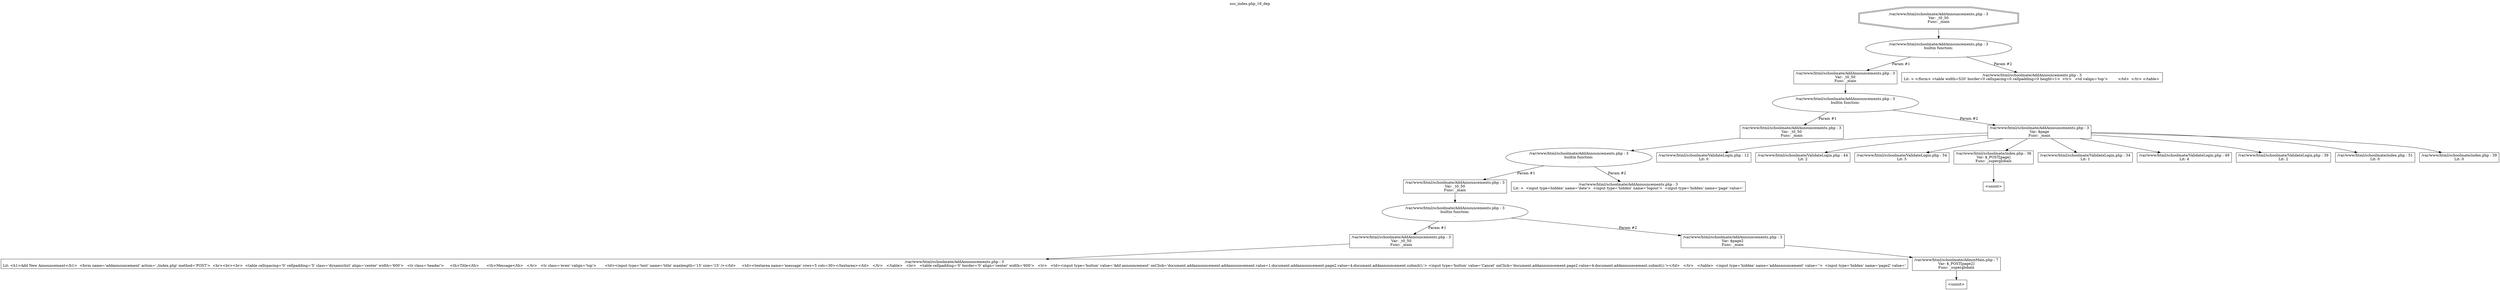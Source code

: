 digraph cfg {
  label="xss_index.php_16_dep";
  labelloc=t;
  n1 [shape=doubleoctagon, label="/var/www/html/schoolmate/AddAnnouncements.php : 3\nVar: _t0_50\nFunc: _main\n"];
  n2 [shape=ellipse, label="/var/www/html/schoolmate/AddAnnouncements.php : 3\nbuiltin function:\n.\n"];
  n3 [shape=box, label="/var/www/html/schoolmate/AddAnnouncements.php : 3\nVar: _t0_50\nFunc: _main\n"];
  n4 [shape=ellipse, label="/var/www/html/schoolmate/AddAnnouncements.php : 3\nbuiltin function:\n.\n"];
  n5 [shape=box, label="/var/www/html/schoolmate/AddAnnouncements.php : 3\nVar: _t0_50\nFunc: _main\n"];
  n6 [shape=ellipse, label="/var/www/html/schoolmate/AddAnnouncements.php : 3\nbuiltin function:\n.\n"];
  n7 [shape=box, label="/var/www/html/schoolmate/AddAnnouncements.php : 3\nVar: _t0_50\nFunc: _main\n"];
  n8 [shape=ellipse, label="/var/www/html/schoolmate/AddAnnouncements.php : 3\nbuiltin function:\n.\n"];
  n9 [shape=box, label="/var/www/html/schoolmate/AddAnnouncements.php : 3\nVar: _t0_50\nFunc: _main\n"];
  n10 [shape=box, label="/var/www/html/schoolmate/AddAnnouncements.php : 3\nLit: <h1>Add New Announcement</h1>  <form name='addannouncement' action='./index.php' method='POST'>  <br><br><br>  <table cellspacing='0' cellpadding='5' class='dynamiclist' align='center' width='600'>   <tr class='header'>	<th>Title</th>	<th>Message</th>   </tr>   <tr class='even' valign='top'>	<td><input type='text' name='title' maxlength='15' size='15' /></td>	<td><textarea name='message' rows=5 cols=30></textarea></td>   </tr>   </table>   <br>   <table cellpadding='0' border='0' align='center' width='600'>   <tr>   <td><input type='button' value='Add announcement' onClick='document.addannouncement.addannouncement.value=1;document.addannouncement.page2.value=4;document.addannouncement.submit();'> <input type='button' value='Cancel' onClick='document.addannouncement.page2.value=4;document.addannouncement.submit();'></td>   </tr>   </table>  <input type='hidden' name='addannouncement' value=''>  <input type='hidden' name='page2' value='\n"];
  n11 [shape=box, label="/var/www/html/schoolmate/AddAnnouncements.php : 3\nVar: $page2\nFunc: _main\n"];
  n12 [shape=box, label="/var/www/html/schoolmate/AdminMain.php : 7\nVar: $_POST[page2]\nFunc: _superglobals\n"];
  n13 [shape=box, label="<uninit>"];
  n14 [shape=box, label="/var/www/html/schoolmate/AddAnnouncements.php : 3\nLit: >  <input type=hidden' name='date'>  <input type='hidden' name='logout'>  <input type='hidden' name='page' value='\n"];
  n15 [shape=box, label="/var/www/html/schoolmate/AddAnnouncements.php : 3\nVar: $page\nFunc: _main\n"];
  n16 [shape=box, label="/var/www/html/schoolmate/ValidateLogin.php : 12\nLit: 0\n"];
  n17 [shape=box, label="/var/www/html/schoolmate/ValidateLogin.php : 44\nLit: 2\n"];
  n18 [shape=box, label="/var/www/html/schoolmate/ValidateLogin.php : 54\nLit: 5\n"];
  n19 [shape=box, label="/var/www/html/schoolmate/index.php : 36\nVar: $_POST[page]\nFunc: _superglobals\n"];
  n20 [shape=box, label="<uninit>"];
  n21 [shape=box, label="/var/www/html/schoolmate/ValidateLogin.php : 34\nLit: 1\n"];
  n22 [shape=box, label="/var/www/html/schoolmate/ValidateLogin.php : 49\nLit: 4\n"];
  n23 [shape=box, label="/var/www/html/schoolmate/ValidateLogin.php : 39\nLit: 2\n"];
  n24 [shape=box, label="/var/www/html/schoolmate/index.php : 51\nLit: 0\n"];
  n25 [shape=box, label="/var/www/html/schoolmate/index.php : 39\nLit: 0\n"];
  n26 [shape=box, label="/var/www/html/schoolmate/AddAnnouncements.php : 3\nLit: > </form> <table width=520' border=0 cellspacing=0 cellpadding=0 height=1>  <tr>   <td valign='top'>	&nbsp;   </td>  </tr> </table> \n"];
  n1 -> n2;
  n3 -> n4;
  n5 -> n6;
  n7 -> n8;
  n9 -> n10;
  n8 -> n9[label="Param #1"];
  n8 -> n11[label="Param #2"];
  n12 -> n13;
  n11 -> n12;
  n6 -> n7[label="Param #1"];
  n6 -> n14[label="Param #2"];
  n4 -> n5[label="Param #1"];
  n4 -> n15[label="Param #2"];
  n15 -> n16;
  n15 -> n17;
  n15 -> n18;
  n15 -> n19;
  n15 -> n21;
  n15 -> n22;
  n15 -> n23;
  n15 -> n24;
  n15 -> n25;
  n19 -> n20;
  n2 -> n3[label="Param #1"];
  n2 -> n26[label="Param #2"];
}
